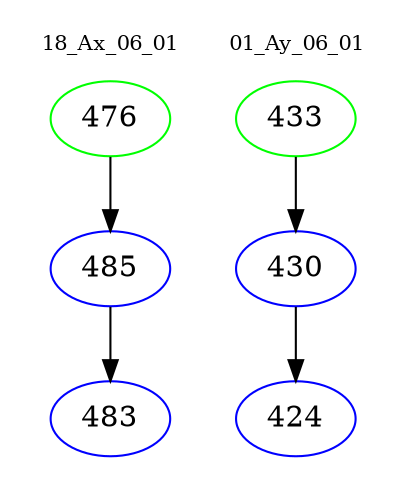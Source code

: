 digraph{
subgraph cluster_0 {
color = white
label = "18_Ax_06_01";
fontsize=10;
T0_476 [label="476", color="green"]
T0_476 -> T0_485 [color="black"]
T0_485 [label="485", color="blue"]
T0_485 -> T0_483 [color="black"]
T0_483 [label="483", color="blue"]
}
subgraph cluster_1 {
color = white
label = "01_Ay_06_01";
fontsize=10;
T1_433 [label="433", color="green"]
T1_433 -> T1_430 [color="black"]
T1_430 [label="430", color="blue"]
T1_430 -> T1_424 [color="black"]
T1_424 [label="424", color="blue"]
}
}
